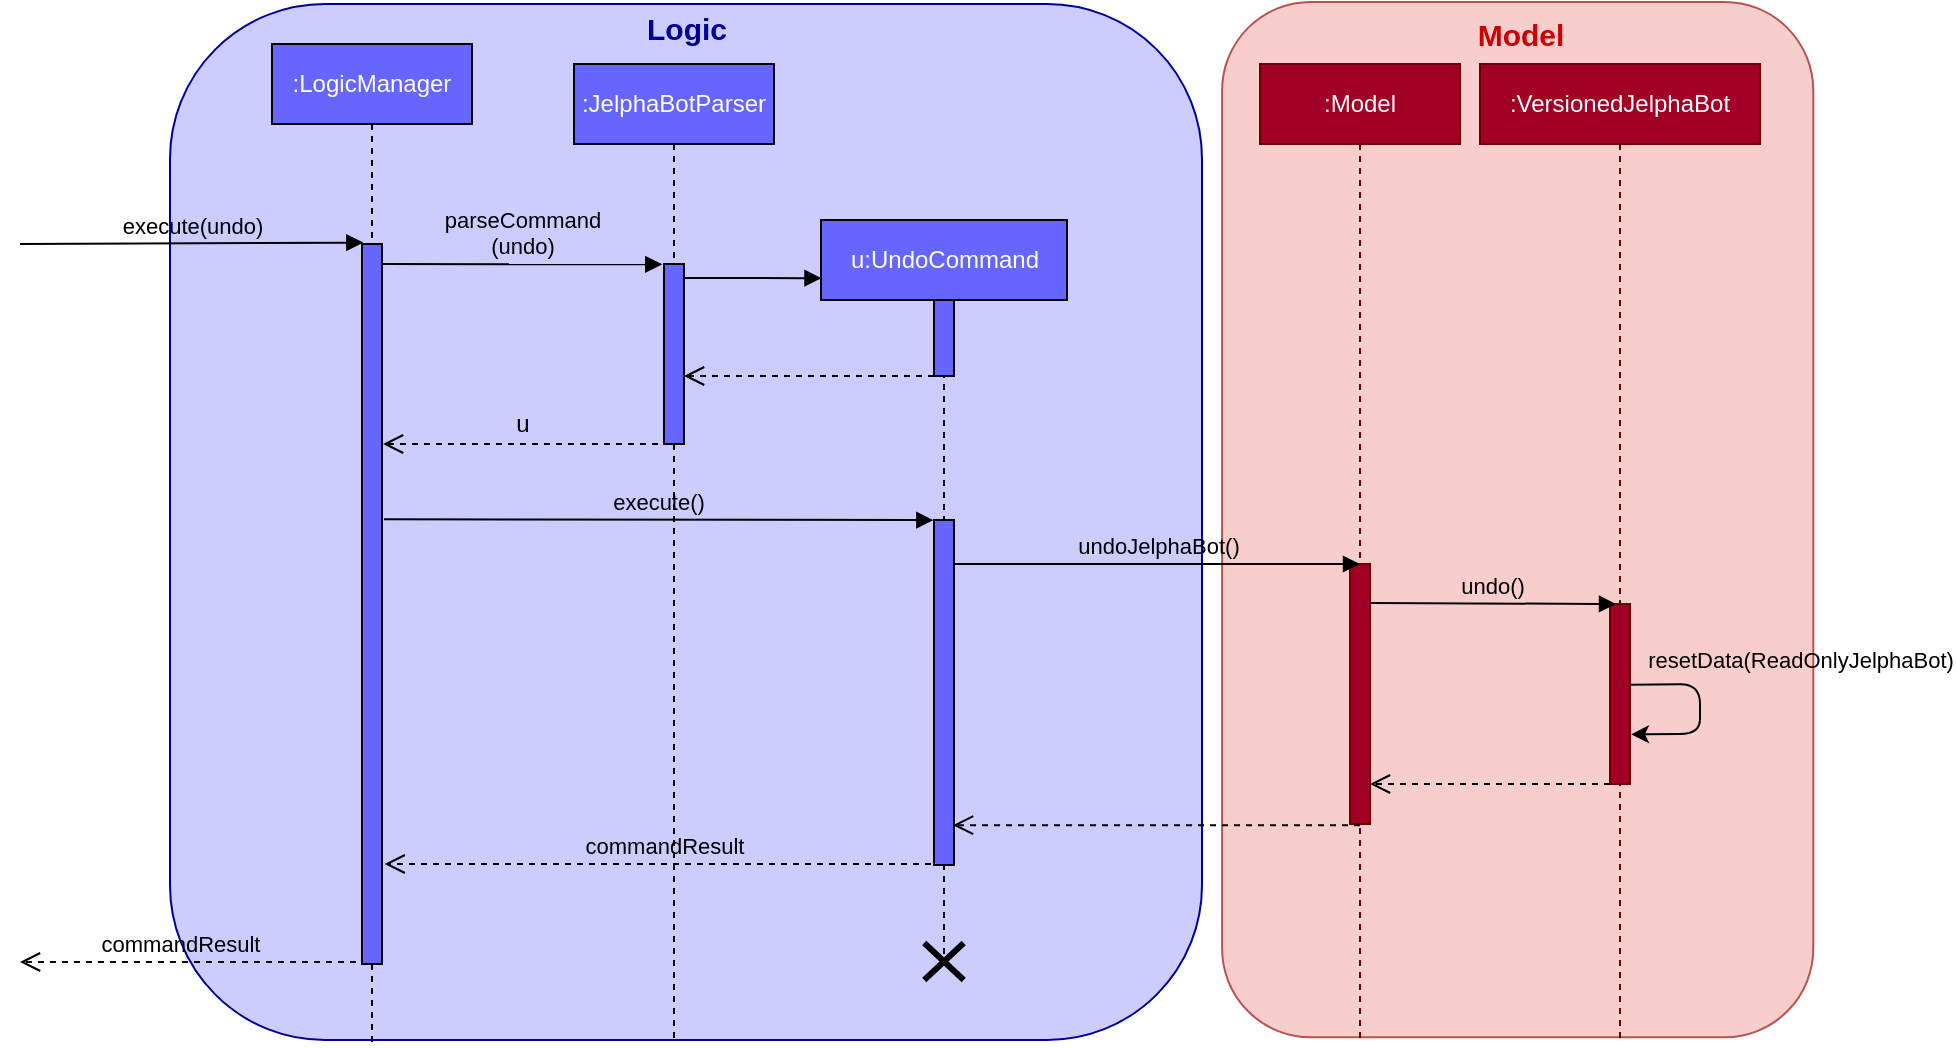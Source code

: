 <mxfile version="12.9.10" type="device"><diagram name="Page-1" id="13e1069c-82ec-6db2-03f1-153e76fe0fe0"><mxGraphModel dx="1006" dy="636" grid="1" gridSize="10" guides="1" tooltips="1" connect="1" arrows="1" fold="1" page="1" pageScale="1" pageWidth="1100" pageHeight="850" background="#ffffff" math="0" shadow="0"><root><mxCell id="0"/><mxCell id="1" parent="0"/><mxCell id="XIMg-hXaSXd9ASsC19z6-50" value="" style="rounded=1;whiteSpace=wrap;html=1;shadow=0;fillColor=#CCCCFF;strokeColor=#000099;" parent="1" vertex="1"><mxGeometry x="135" y="82" width="516" height="518" as="geometry"/></mxCell><mxCell id="XIMg-hXaSXd9ASsC19z6-1" value="" style="rounded=1;whiteSpace=wrap;html=1;shadow=0;rotation=-90;fillColor=#f8cecc;strokeColor=#b85450;" parent="1" vertex="1"><mxGeometry x="550" y="192" width="517.7" height="295.6" as="geometry"/></mxCell><mxCell id="XIMg-hXaSXd9ASsC19z6-18" value="execute(undo)" style="html=1;verticalAlign=bottom;endArrow=block;fillColor=#4D9900;entryX=0.067;entryY=-0.002;entryDx=0;entryDy=0;entryPerimeter=0;labelBackgroundColor=none;" parent="1" target="XIMg-hXaSXd9ASsC19z6-19" edge="1"><mxGeometry width="80" relative="1" as="geometry"><mxPoint x="60" y="202" as="sourcePoint"/><mxPoint x="219.5" y="202" as="targetPoint"/></mxGeometry></mxCell><mxCell id="XIMg-hXaSXd9ASsC19z6-43" value="commandResult" style="html=1;verticalAlign=bottom;endArrow=open;dashed=1;endSize=8;fillColor=#4D9900;labelBackgroundColor=none;" parent="1" edge="1"><mxGeometry relative="1" as="geometry"><mxPoint x="521.5" y="512" as="sourcePoint"/><mxPoint x="242.324" y="512" as="targetPoint"/></mxGeometry></mxCell><mxCell id="XIMg-hXaSXd9ASsC19z6-51" value="&lt;font color=&quot;#000099&quot; size=&quot;1&quot;&gt;&lt;b style=&quot;font-size: 15px&quot;&gt;Logic&lt;/b&gt;&lt;/font&gt;" style="text;html=1;align=center;verticalAlign=middle;resizable=0;points=[];autosize=1;" parent="1" vertex="1"><mxGeometry x="363" y="84" width="60" height="20" as="geometry"/></mxCell><mxCell id="XIMg-hXaSXd9ASsC19z6-21" value="&lt;font color=&quot;#ffffff&quot;&gt;:JelphaBotParser&lt;/font&gt;" style="shape=umlLifeline;perimeter=lifelinePerimeter;whiteSpace=wrap;html=1;container=1;collapsible=0;recursiveResize=0;outlineConnect=0;shadow=0;fillColor=#6666FF;" parent="1" vertex="1"><mxGeometry x="337" y="112" width="100" height="488" as="geometry"/></mxCell><mxCell id="XIMg-hXaSXd9ASsC19z6-26" value="" style="html=1;verticalAlign=bottom;endArrow=block;fillColor=#4D9900;entryX=0.002;entryY=0.079;entryDx=0;entryDy=0;entryPerimeter=0;" parent="XIMg-hXaSXd9ASsC19z6-21" target="XIMg-hXaSXd9ASsC19z6-25" edge="1"><mxGeometry width="80" relative="1" as="geometry"><mxPoint x="54" y="107" as="sourcePoint"/><mxPoint x="150" y="110" as="targetPoint"/></mxGeometry></mxCell><mxCell id="Jgb-Pqbh4HCpnUlxuzG9-2" value="" style="group" parent="XIMg-hXaSXd9ASsC19z6-21" vertex="1" connectable="0"><mxGeometry x="45" y="100" width="10" height="90" as="geometry"/></mxCell><mxCell id="XIMg-hXaSXd9ASsC19z6-22" value="" style="html=1;points=[];perimeter=orthogonalPerimeter;shadow=0;fillColor=#6666FF;" parent="Jgb-Pqbh4HCpnUlxuzG9-2" vertex="1"><mxGeometry width="10" height="90" as="geometry"/></mxCell><mxCell id="XIMg-hXaSXd9ASsC19z6-25" value="&lt;font color=&quot;#ffffff&quot;&gt;u:UndoCommand&lt;/font&gt;" style="shape=umlLifeline;perimeter=lifelinePerimeter;whiteSpace=wrap;html=1;container=1;collapsible=0;recursiveResize=0;outlineConnect=0;shadow=0;fillColor=#6666FF;" parent="1" vertex="1"><mxGeometry x="460.5" y="190" width="123" height="368" as="geometry"/></mxCell><mxCell id="XIMg-hXaSXd9ASsC19z6-20" value="parseCommand&lt;br&gt;(undo)" style="html=1;verticalAlign=bottom;endArrow=block;fillColor=#4D9900;entryX=-0.086;entryY=0.002;entryDx=0;entryDy=0;entryPerimeter=0;labelBackgroundColor=none;" parent="1" target="XIMg-hXaSXd9ASsC19z6-22" edge="1"><mxGeometry width="80" relative="1" as="geometry"><mxPoint x="241" y="212" as="sourcePoint"/><mxPoint x="347" y="212" as="targetPoint"/><Array as="points"/></mxGeometry></mxCell><mxCell id="bfJtrRkvlipkshoRrTFM-21" value="" style="shape=umlDestroy;whiteSpace=wrap;html=1;strokeWidth=3;fillColor=#ffffff;" parent="1" vertex="1"><mxGeometry x="512.13" y="551.5" width="19.73" height="18.5" as="geometry"/></mxCell><mxCell id="bfJtrRkvlipkshoRrTFM-26" value="" style="html=1;verticalAlign=bottom;endArrow=open;dashed=1;endSize=8;fillColor=#4D9900;labelBackgroundColor=none;" parent="1" edge="1"><mxGeometry relative="1" as="geometry"><mxPoint x="391" y="302" as="sourcePoint"/><mxPoint x="241.5" y="302" as="targetPoint"/></mxGeometry></mxCell><mxCell id="bfJtrRkvlipkshoRrTFM-27" value="u" style="text;html=1;align=center;verticalAlign=middle;resizable=0;points=[];labelBackgroundColor=none;" parent="bfJtrRkvlipkshoRrTFM-26" vertex="1" connectable="0"><mxGeometry x="0.069" y="-1" relative="1" as="geometry"><mxPoint y="-9" as="offset"/></mxGeometry></mxCell><mxCell id="bfJtrRkvlipkshoRrTFM-28" value="execute()" style="html=1;verticalAlign=bottom;endArrow=block;fillColor=#4D9900;labelBackgroundColor=none;entryX=-0.032;entryY=0.412;entryDx=0;entryDy=0;entryPerimeter=0;" parent="1" edge="1"><mxGeometry width="80" relative="1" as="geometry"><mxPoint x="242.0" y="339.64" as="sourcePoint"/><mxPoint x="516.68" y="340.07" as="targetPoint"/></mxGeometry></mxCell><mxCell id="bfJtrRkvlipkshoRrTFM-41" value="commandResult" style="html=1;verticalAlign=bottom;endArrow=open;dashed=1;endSize=8;fillColor=#4D9900;labelBackgroundColor=none;" parent="1" edge="1"><mxGeometry x="0.048" relative="1" as="geometry"><mxPoint x="228" y="561" as="sourcePoint"/><mxPoint x="60.004" y="561" as="targetPoint"/><mxPoint as="offset"/></mxGeometry></mxCell><mxCell id="CRFllINkAK9Av57KFuXg-1" value=":Model" style="shape=umlLifeline;perimeter=lifelinePerimeter;whiteSpace=wrap;html=1;container=1;collapsible=0;recursiveResize=0;outlineConnect=0;shadow=0;fillColor=#a20025;strokeColor=#6F0000;fontColor=#ffffff;" parent="1" vertex="1"><mxGeometry x="680" y="112" width="100" height="488" as="geometry"/></mxCell><mxCell id="CRFllINkAK9Av57KFuXg-2" value="" style="html=1;points=[];perimeter=orthogonalPerimeter;shadow=0;fillColor=#a20025;strokeColor=#6F0000;fontColor=#ffffff;" parent="CRFllINkAK9Av57KFuXg-1" vertex="1"><mxGeometry x="45.01" y="250" width="10" height="130" as="geometry"/></mxCell><mxCell id="CRFllINkAK9Av57KFuXg-4" value="" style="html=1;verticalAlign=bottom;endArrow=open;dashed=1;endSize=8;fillColor=#4D9900;" parent="1" edge="1"><mxGeometry relative="1" as="geometry"><mxPoint x="517.0" y="268" as="sourcePoint"/><mxPoint x="392" y="268" as="targetPoint"/></mxGeometry></mxCell><mxCell id="CRFllINkAK9Av57KFuXg-13" value="&lt;font style=&quot;font-size: 20px&quot; color=&quot;#cc0000&quot;&gt;&lt;b style=&quot;font-size: 15px&quot;&gt;Model&lt;/b&gt;&lt;/font&gt;" style="text;html=1;align=center;verticalAlign=middle;resizable=0;points=[];autosize=1;" parent="1" vertex="1"><mxGeometry x="780" y="85" width="60" height="20" as="geometry"/></mxCell><mxCell id="XIMg-hXaSXd9ASsC19z6-17" value="&lt;font color=&quot;#ffffff&quot;&gt;:LogicManager&lt;/font&gt;" style="shape=umlLifeline;perimeter=lifelinePerimeter;whiteSpace=wrap;html=1;container=1;collapsible=0;recursiveResize=0;outlineConnect=0;shadow=0;fillColor=#6666FF;" parent="1" vertex="1"><mxGeometry x="186" y="102" width="100" height="500" as="geometry"/></mxCell><mxCell id="XIMg-hXaSXd9ASsC19z6-19" value="" style="html=1;points=[];perimeter=orthogonalPerimeter;shadow=0;fillColor=#6666FF;" parent="1" vertex="1"><mxGeometry x="231" y="202" width="10" height="360" as="geometry"/></mxCell><mxCell id="bfJtrRkvlipkshoRrTFM-16" value="" style="group" parent="1" vertex="1" connectable="0"><mxGeometry x="517" y="340" width="10" height="230" as="geometry"/></mxCell><mxCell id="bfJtrRkvlipkshoRrTFM-15" value="" style="group" parent="bfJtrRkvlipkshoRrTFM-16" vertex="1" connectable="0"><mxGeometry width="10" height="172.5" as="geometry"/></mxCell><mxCell id="XIMg-hXaSXd9ASsC19z6-32" value="&lt;span style=&quot;color: rgba(0 , 0 , 0 , 0) ; font-family: monospace ; font-size: 0px&quot;&gt;%3CmxGraphModel%3E%3Croot%3E%3CmxCell%20id%3D%220%22%2F%3E%3CmxCell%20id%3D%221%22%20parent%3D%220%22%2F%3E%3CmxCell%20id%3D%222%22%20value%3D%22%22%20style%3D%22shape%3DumlDestroy%3BwhiteSpace%3Dwrap%3Bhtml%3D1%3BstrokeWidth%3D3%3BfillColor%3D%23ffffff%3B%22%20vertex%3D%221%22%20parent%3D%221%22%3E%3CmxGeometry%20x%3D%22562%22%20y%3D%22420%22%20width%3D%2230%22%20height%3D%2230%22%20as%3D%22geometry%22%2F%3E%3C%2FmxCell%3E%3C%2Froot%3E%3C%2FmxGraphModel%3E&lt;/span&gt;" style="html=1;points=[];perimeter=orthogonalPerimeter;shadow=0;fillColor=#6666FF;" parent="bfJtrRkvlipkshoRrTFM-15" vertex="1"><mxGeometry width="10" height="172.5" as="geometry"/></mxCell><mxCell id="XIMg-hXaSXd9ASsC19z6-27" value="" style="html=1;points=[];perimeter=orthogonalPerimeter;shadow=0;fillColor=#6666FF;" parent="1" vertex="1"><mxGeometry x="517" y="230" width="10" height="38" as="geometry"/></mxCell><mxCell id="Jgb-Pqbh4HCpnUlxuzG9-5" value="undoJelphaBot()" style="html=1;verticalAlign=bottom;endArrow=block;fillColor=#4D9900;labelBackgroundColor=none;" parent="1" edge="1"><mxGeometry width="80" relative="1" as="geometry"><mxPoint x="527" y="362" as="sourcePoint"/><mxPoint x="730" y="362" as="targetPoint"/></mxGeometry></mxCell><mxCell id="Jgb-Pqbh4HCpnUlxuzG9-6" value="" style="html=1;verticalAlign=bottom;endArrow=open;dashed=1;endSize=8;fillColor=#4D9900;" parent="1" edge="1"><mxGeometry relative="1" as="geometry"><mxPoint x="730.0" y="492.6" as="sourcePoint"/><mxPoint x="526.5" y="492.6" as="targetPoint"/></mxGeometry></mxCell><mxCell id="Jgb-Pqbh4HCpnUlxuzG9-7" value=":VersionedJelphaBot" style="shape=umlLifeline;perimeter=lifelinePerimeter;whiteSpace=wrap;html=1;container=1;collapsible=0;recursiveResize=0;outlineConnect=0;shadow=0;fillColor=#a20025;strokeColor=#6F0000;fontColor=#ffffff;" parent="1" vertex="1"><mxGeometry x="790" y="112" width="140" height="490" as="geometry"/></mxCell><mxCell id="Jgb-Pqbh4HCpnUlxuzG9-8" value="" style="html=1;points=[];perimeter=orthogonalPerimeter;shadow=0;fillColor=#a20025;strokeColor=#6F0000;fontColor=#ffffff;" parent="Jgb-Pqbh4HCpnUlxuzG9-7" vertex="1"><mxGeometry x="65" y="270" width="10" height="90" as="geometry"/></mxCell><mxCell id="Jgb-Pqbh4HCpnUlxuzG9-10" value="resetData(ReadOnlyJelphaBot)" style="endArrow=classic;html=1;labelBackgroundColor=none;exitX=0.997;exitY=0.449;exitDx=0;exitDy=0;exitPerimeter=0;entryX=1.05;entryY=0.724;entryDx=0;entryDy=0;entryPerimeter=0;" parent="Jgb-Pqbh4HCpnUlxuzG9-7" source="Jgb-Pqbh4HCpnUlxuzG9-8" target="Jgb-Pqbh4HCpnUlxuzG9-8" edge="1"><mxGeometry x="-0.259" y="51" width="50" height="50" relative="1" as="geometry"><mxPoint x="80" y="298" as="sourcePoint"/><mxPoint x="130" y="248" as="targetPoint"/><Array as="points"><mxPoint x="110" y="310"/><mxPoint x="110" y="335"/></Array><mxPoint x="-1" y="-12" as="offset"/></mxGeometry></mxCell><mxCell id="Jgb-Pqbh4HCpnUlxuzG9-9" value="undo()" style="html=1;verticalAlign=bottom;endArrow=block;fillColor=#4D9900;labelBackgroundColor=none;" parent="1" edge="1"><mxGeometry width="80" relative="1" as="geometry"><mxPoint x="735" y="381.5" as="sourcePoint"/><mxPoint x="858" y="382" as="targetPoint"/></mxGeometry></mxCell><mxCell id="Jgb-Pqbh4HCpnUlxuzG9-12" value="" style="html=1;verticalAlign=bottom;endArrow=open;dashed=1;endSize=8;fillColor=#4D9900;" parent="1" edge="1"><mxGeometry relative="1" as="geometry"><mxPoint x="855" y="472" as="sourcePoint"/><mxPoint x="735" y="472" as="targetPoint"/></mxGeometry></mxCell></root></mxGraphModel></diagram></mxfile>
